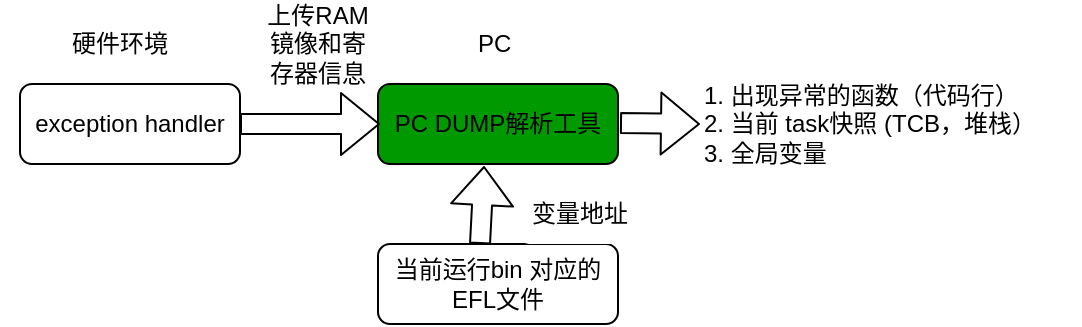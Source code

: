 <mxfile version="13.9.9" type="device"><diagram id="9JGHxIa1uutyVkPAL-G2" name="第 1 页"><mxGraphModel dx="1422" dy="822" grid="1" gridSize="10" guides="1" tooltips="1" connect="1" arrows="1" fold="1" page="1" pageScale="1" pageWidth="1169" pageHeight="827" math="0" shadow="0"><root><mxCell id="0"/><mxCell id="1" parent="0"/><mxCell id="m9aV5kIzzGh_gK3WnkW7-1" value="硬件环境" style="rounded=1;whiteSpace=wrap;html=1;strokeColor=none;" vertex="1" parent="1"><mxGeometry x="90" y="280" width="120" height="40" as="geometry"/></mxCell><mxCell id="m9aV5kIzzGh_gK3WnkW7-2" value="exception handler" style="rounded=1;whiteSpace=wrap;html=1;" vertex="1" parent="1"><mxGeometry x="100" y="320" width="110" height="40" as="geometry"/></mxCell><mxCell id="m9aV5kIzzGh_gK3WnkW7-3" value="PC&amp;nbsp;" style="rounded=1;whiteSpace=wrap;html=1;strokeColor=none;" vertex="1" parent="1"><mxGeometry x="279" y="280" width="120" height="40" as="geometry"/></mxCell><mxCell id="m9aV5kIzzGh_gK3WnkW7-4" value="PC DUMP解析工具" style="rounded=1;whiteSpace=wrap;html=1;fillColor=#009900;" vertex="1" parent="1"><mxGeometry x="279" y="320" width="120" height="40" as="geometry"/></mxCell><mxCell id="m9aV5kIzzGh_gK3WnkW7-5" value="当前运行bin 对应的EFL文件" style="rounded=1;whiteSpace=wrap;html=1;" vertex="1" parent="1"><mxGeometry x="279" y="400" width="120" height="40" as="geometry"/></mxCell><mxCell id="m9aV5kIzzGh_gK3WnkW7-6" value="" style="shape=flexArrow;endArrow=classic;html=1;" edge="1" parent="1"><mxGeometry width="50" height="50" relative="1" as="geometry"><mxPoint x="210" y="340" as="sourcePoint"/><mxPoint x="280" y="340" as="targetPoint"/></mxGeometry></mxCell><mxCell id="m9aV5kIzzGh_gK3WnkW7-8" value="上传RAM镜像和寄存器信息" style="rounded=1;whiteSpace=wrap;html=1;strokeColor=none;" vertex="1" parent="1"><mxGeometry x="219" y="280" width="60" height="40" as="geometry"/></mxCell><mxCell id="m9aV5kIzzGh_gK3WnkW7-9" value="" style="shape=flexArrow;endArrow=classic;html=1;entryX=0.442;entryY=1.025;entryDx=0;entryDy=0;entryPerimeter=0;" edge="1" parent="1" target="m9aV5kIzzGh_gK3WnkW7-4"><mxGeometry width="50" height="50" relative="1" as="geometry"><mxPoint x="330" y="400" as="sourcePoint"/><mxPoint x="380" y="350" as="targetPoint"/></mxGeometry></mxCell><mxCell id="m9aV5kIzzGh_gK3WnkW7-10" value="" style="shape=flexArrow;endArrow=classic;html=1;" edge="1" parent="1"><mxGeometry width="50" height="50" relative="1" as="geometry"><mxPoint x="400" y="339.5" as="sourcePoint"/><mxPoint x="440" y="340" as="targetPoint"/></mxGeometry></mxCell><mxCell id="m9aV5kIzzGh_gK3WnkW7-11" value="变量地址" style="rounded=1;whiteSpace=wrap;html=1;strokeColor=none;" vertex="1" parent="1"><mxGeometry x="350" y="370" width="60" height="30" as="geometry"/></mxCell><mxCell id="m9aV5kIzzGh_gK3WnkW7-12" value="1. 出现异常的函数（代码行）&lt;br&gt;2. 当前 task快照 (TCB，堆栈）&lt;br&gt;3. 全局变量" style="rounded=1;whiteSpace=wrap;html=1;align=left;strokeColor=none;" vertex="1" parent="1"><mxGeometry x="440" y="310" width="190" height="60" as="geometry"/></mxCell></root></mxGraphModel></diagram></mxfile>